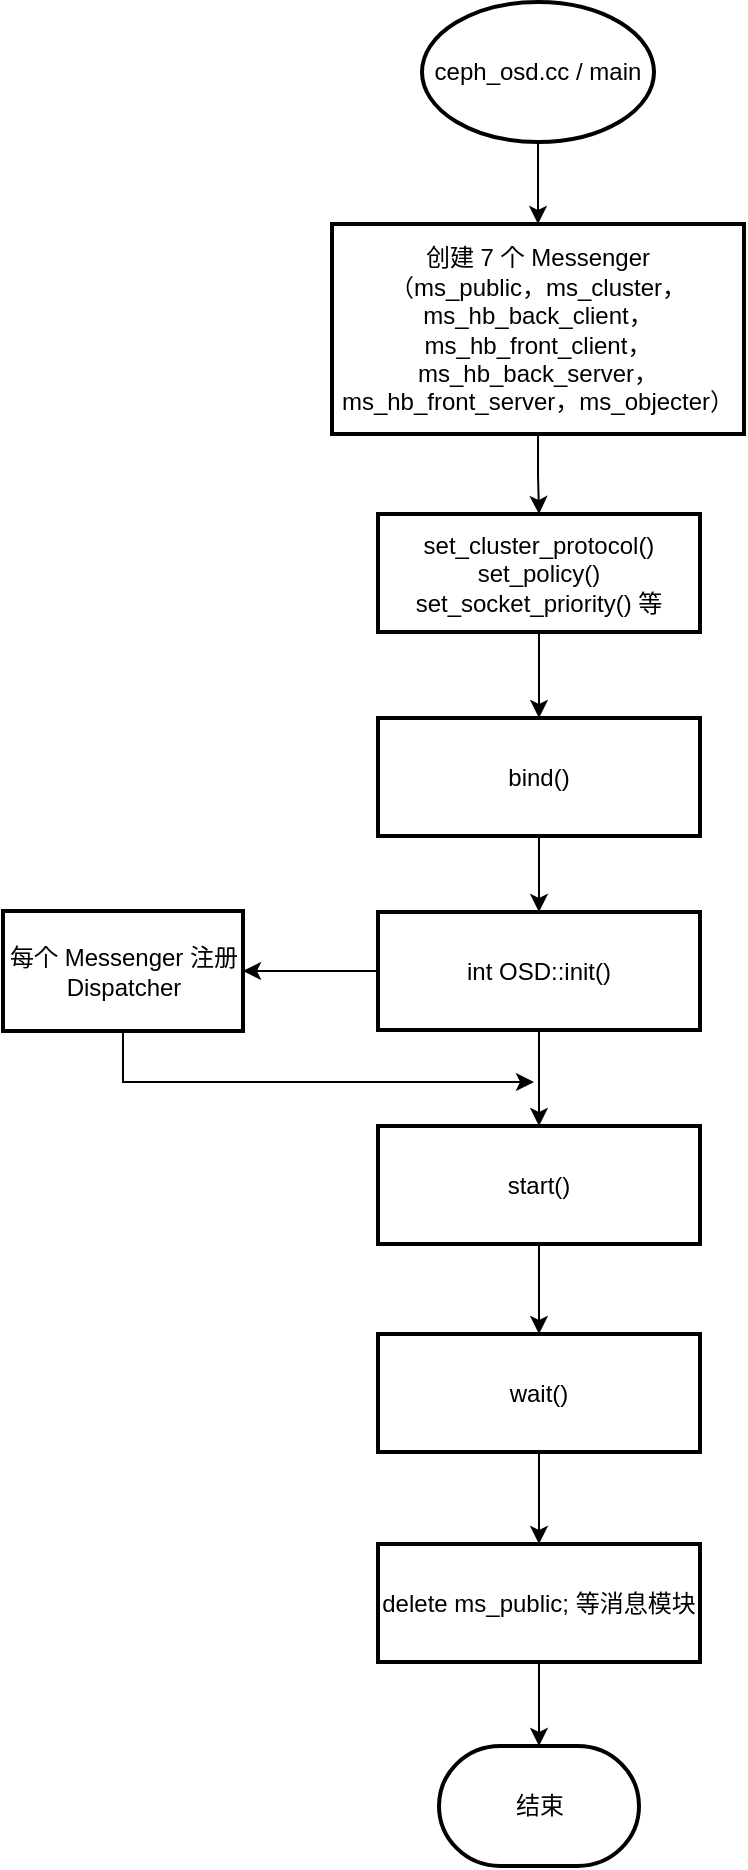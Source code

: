 <mxfile version="24.2.2" type="github">
  <diagram name="第 1 页" id="iNgHnpYzgfJ-TO6qZUMB">
    <mxGraphModel dx="2206" dy="1262" grid="1" gridSize="10" guides="1" tooltips="1" connect="1" arrows="1" fold="1" page="1" pageScale="1" pageWidth="827" pageHeight="1169" math="0" shadow="0">
      <root>
        <mxCell id="0" />
        <mxCell id="1" parent="0" />
        <mxCell id="-DYarJk79lC3c7c2wvhr-3" value="" style="edgeStyle=orthogonalEdgeStyle;rounded=0;orthogonalLoop=1;jettySize=auto;html=1;" edge="1" parent="1" source="-DYarJk79lC3c7c2wvhr-1" target="-DYarJk79lC3c7c2wvhr-2">
          <mxGeometry relative="1" as="geometry" />
        </mxCell>
        <mxCell id="-DYarJk79lC3c7c2wvhr-1" value="ceph_osd.cc / main" style="strokeWidth=2;html=1;shape=mxgraph.flowchart.start_1;whiteSpace=wrap;" vertex="1" parent="1">
          <mxGeometry x="364" y="20" width="116" height="70" as="geometry" />
        </mxCell>
        <mxCell id="-DYarJk79lC3c7c2wvhr-5" value="" style="edgeStyle=orthogonalEdgeStyle;rounded=0;orthogonalLoop=1;jettySize=auto;html=1;" edge="1" parent="1" source="-DYarJk79lC3c7c2wvhr-2" target="-DYarJk79lC3c7c2wvhr-4">
          <mxGeometry relative="1" as="geometry" />
        </mxCell>
        <mxCell id="-DYarJk79lC3c7c2wvhr-2" value="创建 7 个 Messenger&lt;div&gt;（ms_public，ms_cluster，ms_hb_back_client，ms_hb_front_client，ms_hb_back_server，ms_hb_front_server，ms_objecter）&lt;/div&gt;" style="whiteSpace=wrap;html=1;strokeWidth=2;" vertex="1" parent="1">
          <mxGeometry x="319" y="131" width="206" height="105" as="geometry" />
        </mxCell>
        <mxCell id="-DYarJk79lC3c7c2wvhr-7" value="" style="edgeStyle=orthogonalEdgeStyle;rounded=0;orthogonalLoop=1;jettySize=auto;html=1;" edge="1" parent="1" source="-DYarJk79lC3c7c2wvhr-4" target="-DYarJk79lC3c7c2wvhr-6">
          <mxGeometry relative="1" as="geometry" />
        </mxCell>
        <mxCell id="-DYarJk79lC3c7c2wvhr-4" value="set_cluster_protocol()&lt;div&gt;set_policy()&lt;br&gt;&lt;/div&gt;&lt;div&gt;set_socket_priority() 等&lt;br&gt;&lt;/div&gt;" style="whiteSpace=wrap;html=1;strokeWidth=2;" vertex="1" parent="1">
          <mxGeometry x="342" y="276" width="161" height="59" as="geometry" />
        </mxCell>
        <mxCell id="-DYarJk79lC3c7c2wvhr-9" value="" style="edgeStyle=orthogonalEdgeStyle;rounded=0;orthogonalLoop=1;jettySize=auto;html=1;" edge="1" parent="1" source="-DYarJk79lC3c7c2wvhr-6" target="-DYarJk79lC3c7c2wvhr-8">
          <mxGeometry relative="1" as="geometry" />
        </mxCell>
        <mxCell id="-DYarJk79lC3c7c2wvhr-6" value="&lt;div&gt;bind()&lt;/div&gt;" style="whiteSpace=wrap;html=1;strokeWidth=2;" vertex="1" parent="1">
          <mxGeometry x="342" y="378" width="161" height="59" as="geometry" />
        </mxCell>
        <mxCell id="-DYarJk79lC3c7c2wvhr-11" value="" style="edgeStyle=orthogonalEdgeStyle;rounded=0;orthogonalLoop=1;jettySize=auto;html=1;" edge="1" parent="1" source="-DYarJk79lC3c7c2wvhr-8" target="-DYarJk79lC3c7c2wvhr-10">
          <mxGeometry relative="1" as="geometry" />
        </mxCell>
        <mxCell id="-DYarJk79lC3c7c2wvhr-21" value="" style="edgeStyle=orthogonalEdgeStyle;rounded=0;orthogonalLoop=1;jettySize=auto;html=1;" edge="1" parent="1" source="-DYarJk79lC3c7c2wvhr-8" target="-DYarJk79lC3c7c2wvhr-20">
          <mxGeometry relative="1" as="geometry" />
        </mxCell>
        <mxCell id="-DYarJk79lC3c7c2wvhr-8" value="int OSD::init()" style="whiteSpace=wrap;html=1;strokeWidth=2;" vertex="1" parent="1">
          <mxGeometry x="342" y="475" width="161" height="59" as="geometry" />
        </mxCell>
        <mxCell id="-DYarJk79lC3c7c2wvhr-13" value="" style="edgeStyle=orthogonalEdgeStyle;rounded=0;orthogonalLoop=1;jettySize=auto;html=1;" edge="1" parent="1" source="-DYarJk79lC3c7c2wvhr-10" target="-DYarJk79lC3c7c2wvhr-12">
          <mxGeometry relative="1" as="geometry" />
        </mxCell>
        <mxCell id="-DYarJk79lC3c7c2wvhr-10" value="start()" style="whiteSpace=wrap;html=1;strokeWidth=2;" vertex="1" parent="1">
          <mxGeometry x="342" y="582" width="161" height="59" as="geometry" />
        </mxCell>
        <mxCell id="-DYarJk79lC3c7c2wvhr-15" value="" style="edgeStyle=orthogonalEdgeStyle;rounded=0;orthogonalLoop=1;jettySize=auto;html=1;" edge="1" parent="1" source="-DYarJk79lC3c7c2wvhr-12" target="-DYarJk79lC3c7c2wvhr-14">
          <mxGeometry relative="1" as="geometry" />
        </mxCell>
        <mxCell id="-DYarJk79lC3c7c2wvhr-12" value="wait()" style="whiteSpace=wrap;html=1;strokeWidth=2;" vertex="1" parent="1">
          <mxGeometry x="342" y="686" width="161" height="59" as="geometry" />
        </mxCell>
        <mxCell id="-DYarJk79lC3c7c2wvhr-17" value="" style="edgeStyle=orthogonalEdgeStyle;rounded=0;orthogonalLoop=1;jettySize=auto;html=1;entryX=0.5;entryY=0;entryDx=0;entryDy=0;entryPerimeter=0;" edge="1" parent="1" source="-DYarJk79lC3c7c2wvhr-14" target="-DYarJk79lC3c7c2wvhr-18">
          <mxGeometry relative="1" as="geometry">
            <mxPoint x="422.5" y="919.5" as="targetPoint" />
          </mxGeometry>
        </mxCell>
        <mxCell id="-DYarJk79lC3c7c2wvhr-14" value="delete ms_public; 等消息模块" style="whiteSpace=wrap;html=1;strokeWidth=2;" vertex="1" parent="1">
          <mxGeometry x="342" y="791" width="161" height="59" as="geometry" />
        </mxCell>
        <mxCell id="-DYarJk79lC3c7c2wvhr-18" value="结束" style="strokeWidth=2;html=1;shape=mxgraph.flowchart.terminator;whiteSpace=wrap;" vertex="1" parent="1">
          <mxGeometry x="372.5" y="892" width="100" height="60" as="geometry" />
        </mxCell>
        <mxCell id="-DYarJk79lC3c7c2wvhr-23" style="edgeStyle=orthogonalEdgeStyle;rounded=0;orthogonalLoop=1;jettySize=auto;html=1;exitX=0.5;exitY=1;exitDx=0;exitDy=0;" edge="1" parent="1" source="-DYarJk79lC3c7c2wvhr-20">
          <mxGeometry relative="1" as="geometry">
            <mxPoint x="420" y="560" as="targetPoint" />
            <Array as="points">
              <mxPoint x="215" y="560" />
            </Array>
          </mxGeometry>
        </mxCell>
        <mxCell id="-DYarJk79lC3c7c2wvhr-20" value="每个 Messenger 注册 Dispatcher" style="whiteSpace=wrap;html=1;strokeWidth=2;" vertex="1" parent="1">
          <mxGeometry x="154.5" y="474.5" width="120" height="60" as="geometry" />
        </mxCell>
      </root>
    </mxGraphModel>
  </diagram>
</mxfile>
